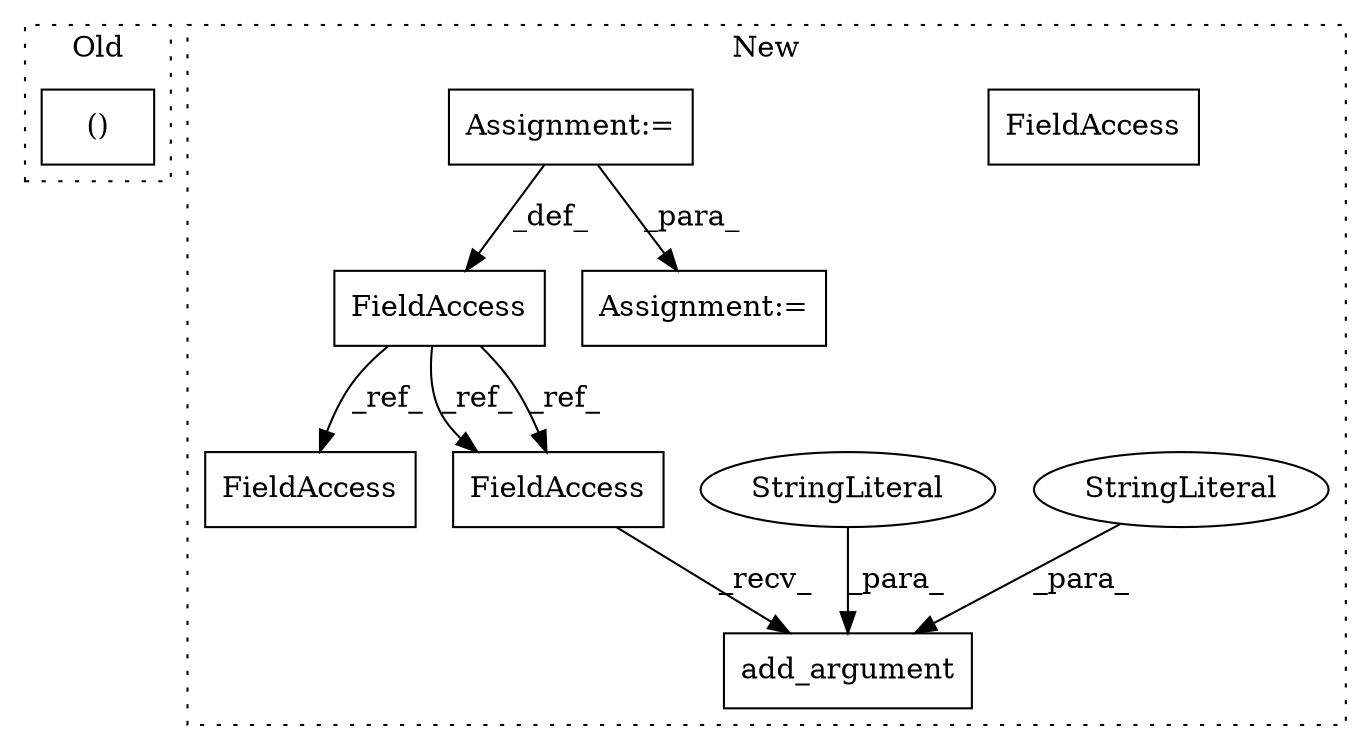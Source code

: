digraph G {
subgraph cluster0 {
1 [label="()" a="106" s="1035" l="36" shape="box"];
label = "Old";
style="dotted";
}
subgraph cluster1 {
2 [label="add_argument" a="32" s="2248,2317" l="13,1" shape="box"];
3 [label="StringLiteral" a="45" s="2289" l="28" shape="ellipse"];
4 [label="StringLiteral" a="45" s="2276" l="12" shape="ellipse"];
5 [label="FieldAccess" a="22" s="2201" l="6" shape="box"];
6 [label="FieldAccess" a="22" s="2241" l="6" shape="box"];
7 [label="FieldAccess" a="22" s="2353" l="6" shape="box"];
8 [label="Assignment:=" a="7" s="2207" l="1" shape="box"];
9 [label="Assignment:=" a="7" s="2351" l="2" shape="box"];
10 [label="FieldAccess" a="22" s="2241" l="6" shape="box"];
label = "New";
style="dotted";
}
3 -> 2 [label="_para_"];
4 -> 2 [label="_para_"];
5 -> 10 [label="_ref_"];
5 -> 7 [label="_ref_"];
5 -> 10 [label="_ref_"];
8 -> 5 [label="_def_"];
8 -> 9 [label="_para_"];
10 -> 2 [label="_recv_"];
}